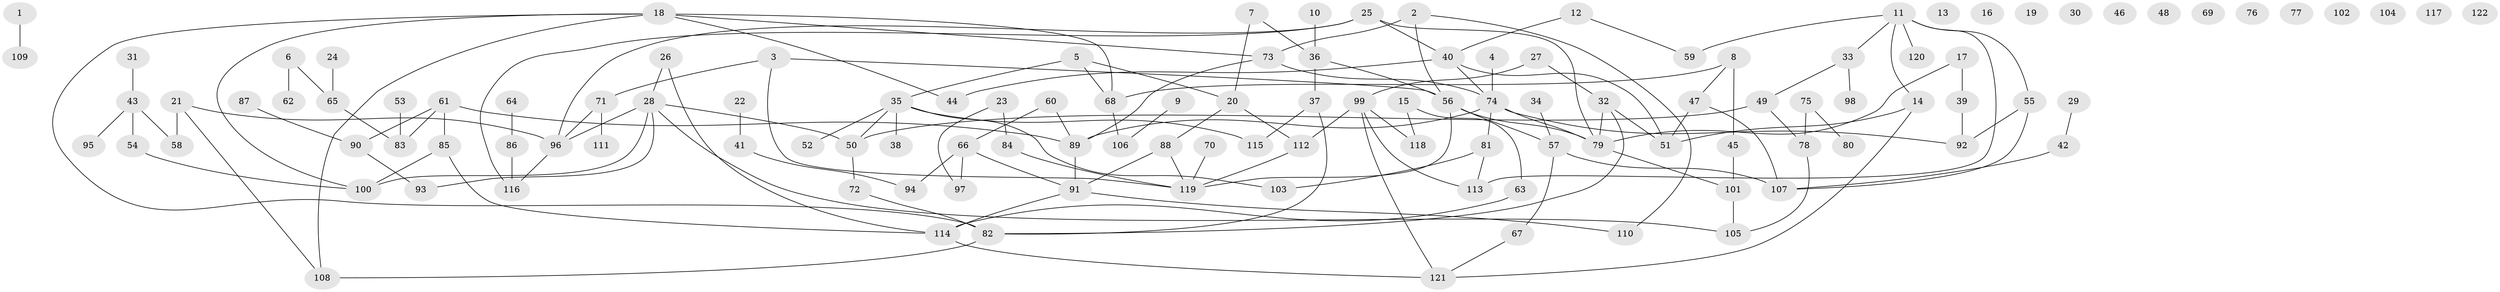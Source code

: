 // Generated by graph-tools (version 1.1) at 2025/33/03/09/25 02:33:41]
// undirected, 122 vertices, 153 edges
graph export_dot {
graph [start="1"]
  node [color=gray90,style=filled];
  1;
  2;
  3;
  4;
  5;
  6;
  7;
  8;
  9;
  10;
  11;
  12;
  13;
  14;
  15;
  16;
  17;
  18;
  19;
  20;
  21;
  22;
  23;
  24;
  25;
  26;
  27;
  28;
  29;
  30;
  31;
  32;
  33;
  34;
  35;
  36;
  37;
  38;
  39;
  40;
  41;
  42;
  43;
  44;
  45;
  46;
  47;
  48;
  49;
  50;
  51;
  52;
  53;
  54;
  55;
  56;
  57;
  58;
  59;
  60;
  61;
  62;
  63;
  64;
  65;
  66;
  67;
  68;
  69;
  70;
  71;
  72;
  73;
  74;
  75;
  76;
  77;
  78;
  79;
  80;
  81;
  82;
  83;
  84;
  85;
  86;
  87;
  88;
  89;
  90;
  91;
  92;
  93;
  94;
  95;
  96;
  97;
  98;
  99;
  100;
  101;
  102;
  103;
  104;
  105;
  106;
  107;
  108;
  109;
  110;
  111;
  112;
  113;
  114;
  115;
  116;
  117;
  118;
  119;
  120;
  121;
  122;
  1 -- 109;
  2 -- 56;
  2 -- 73;
  2 -- 110;
  3 -- 56;
  3 -- 71;
  3 -- 119;
  4 -- 74;
  5 -- 20;
  5 -- 35;
  5 -- 68;
  6 -- 62;
  6 -- 65;
  7 -- 20;
  7 -- 36;
  8 -- 45;
  8 -- 47;
  8 -- 68;
  9 -- 106;
  10 -- 36;
  11 -- 14;
  11 -- 33;
  11 -- 55;
  11 -- 59;
  11 -- 113;
  11 -- 120;
  12 -- 40;
  12 -- 59;
  14 -- 51;
  14 -- 121;
  15 -- 63;
  15 -- 118;
  17 -- 39;
  17 -- 79;
  18 -- 44;
  18 -- 68;
  18 -- 73;
  18 -- 82;
  18 -- 100;
  18 -- 108;
  20 -- 88;
  20 -- 112;
  21 -- 58;
  21 -- 96;
  21 -- 108;
  22 -- 41;
  23 -- 84;
  23 -- 97;
  24 -- 65;
  25 -- 40;
  25 -- 79;
  25 -- 96;
  25 -- 116;
  26 -- 28;
  26 -- 114;
  27 -- 32;
  27 -- 99;
  28 -- 50;
  28 -- 93;
  28 -- 96;
  28 -- 100;
  28 -- 105;
  29 -- 42;
  31 -- 43;
  32 -- 51;
  32 -- 79;
  32 -- 82;
  33 -- 49;
  33 -- 98;
  34 -- 57;
  35 -- 38;
  35 -- 50;
  35 -- 52;
  35 -- 103;
  35 -- 115;
  36 -- 37;
  36 -- 56;
  37 -- 82;
  37 -- 115;
  39 -- 92;
  40 -- 44;
  40 -- 51;
  40 -- 74;
  41 -- 94;
  42 -- 107;
  43 -- 54;
  43 -- 58;
  43 -- 95;
  45 -- 101;
  47 -- 51;
  47 -- 107;
  49 -- 50;
  49 -- 78;
  50 -- 72;
  53 -- 83;
  54 -- 100;
  55 -- 92;
  55 -- 107;
  56 -- 57;
  56 -- 79;
  56 -- 119;
  57 -- 67;
  57 -- 107;
  60 -- 66;
  60 -- 89;
  61 -- 83;
  61 -- 85;
  61 -- 89;
  61 -- 90;
  63 -- 114;
  64 -- 86;
  65 -- 83;
  66 -- 91;
  66 -- 94;
  66 -- 97;
  67 -- 121;
  68 -- 106;
  70 -- 119;
  71 -- 96;
  71 -- 111;
  72 -- 82;
  73 -- 74;
  73 -- 89;
  74 -- 79;
  74 -- 81;
  74 -- 89;
  74 -- 92;
  75 -- 78;
  75 -- 80;
  78 -- 105;
  79 -- 101;
  81 -- 103;
  81 -- 113;
  82 -- 108;
  84 -- 119;
  85 -- 100;
  85 -- 114;
  86 -- 116;
  87 -- 90;
  88 -- 91;
  88 -- 119;
  89 -- 91;
  90 -- 93;
  91 -- 110;
  91 -- 114;
  96 -- 116;
  99 -- 112;
  99 -- 113;
  99 -- 118;
  99 -- 121;
  101 -- 105;
  112 -- 119;
  114 -- 121;
}
